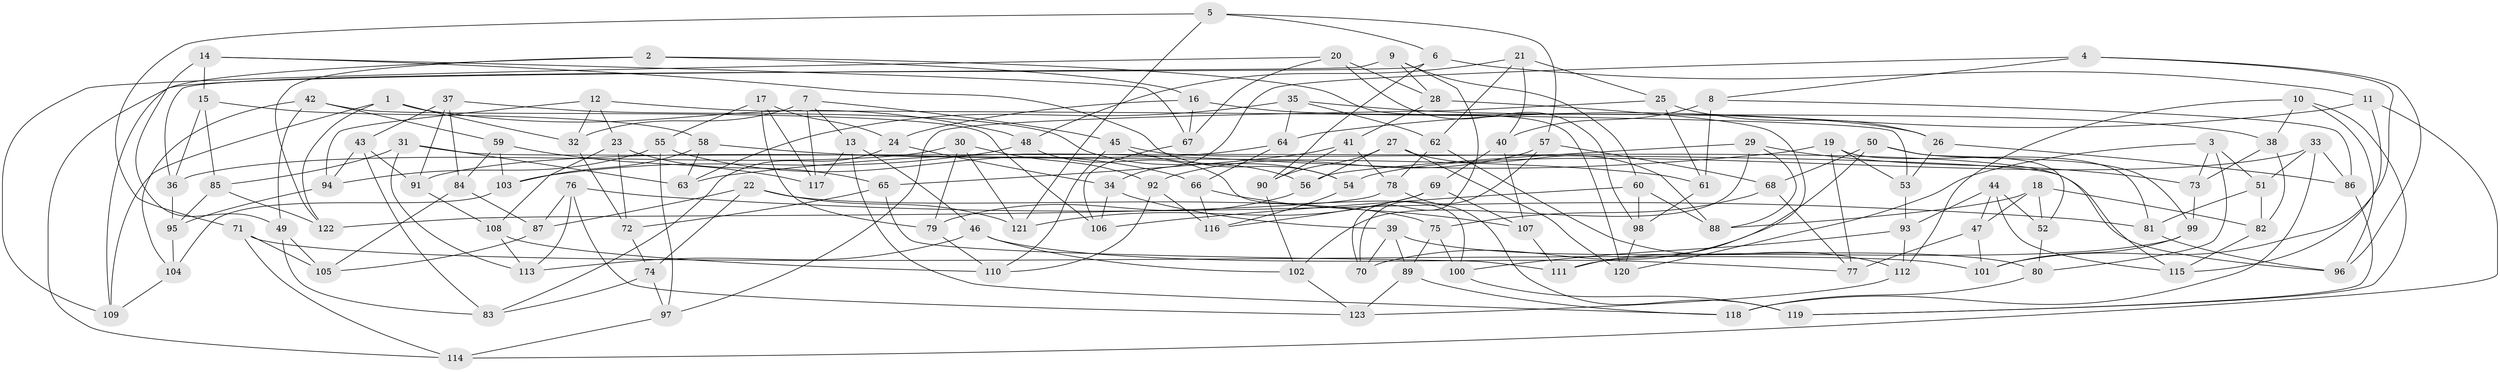 // Generated by graph-tools (version 1.1) at 2025/11/02/27/25 16:11:48]
// undirected, 123 vertices, 246 edges
graph export_dot {
graph [start="1"]
  node [color=gray90,style=filled];
  1;
  2;
  3;
  4;
  5;
  6;
  7;
  8;
  9;
  10;
  11;
  12;
  13;
  14;
  15;
  16;
  17;
  18;
  19;
  20;
  21;
  22;
  23;
  24;
  25;
  26;
  27;
  28;
  29;
  30;
  31;
  32;
  33;
  34;
  35;
  36;
  37;
  38;
  39;
  40;
  41;
  42;
  43;
  44;
  45;
  46;
  47;
  48;
  49;
  50;
  51;
  52;
  53;
  54;
  55;
  56;
  57;
  58;
  59;
  60;
  61;
  62;
  63;
  64;
  65;
  66;
  67;
  68;
  69;
  70;
  71;
  72;
  73;
  74;
  75;
  76;
  77;
  78;
  79;
  80;
  81;
  82;
  83;
  84;
  85;
  86;
  87;
  88;
  89;
  90;
  91;
  92;
  93;
  94;
  95;
  96;
  97;
  98;
  99;
  100;
  101;
  102;
  103;
  104;
  105;
  106;
  107;
  108;
  109;
  110;
  111;
  112;
  113;
  114;
  115;
  116;
  117;
  118;
  119;
  120;
  121;
  122;
  123;
  1 -- 32;
  1 -- 48;
  1 -- 109;
  1 -- 122;
  2 -- 16;
  2 -- 122;
  2 -- 120;
  2 -- 114;
  3 -- 80;
  3 -- 51;
  3 -- 73;
  3 -- 120;
  4 -- 8;
  4 -- 101;
  4 -- 96;
  4 -- 34;
  5 -- 121;
  5 -- 57;
  5 -- 6;
  5 -- 71;
  6 -- 11;
  6 -- 36;
  6 -- 90;
  7 -- 32;
  7 -- 117;
  7 -- 13;
  7 -- 45;
  8 -- 61;
  8 -- 86;
  8 -- 40;
  9 -- 28;
  9 -- 70;
  9 -- 109;
  9 -- 60;
  10 -- 96;
  10 -- 119;
  10 -- 112;
  10 -- 38;
  11 -- 115;
  11 -- 64;
  11 -- 114;
  12 -- 94;
  12 -- 23;
  12 -- 53;
  12 -- 32;
  13 -- 46;
  13 -- 117;
  13 -- 118;
  14 -- 15;
  14 -- 49;
  14 -- 67;
  14 -- 54;
  15 -- 58;
  15 -- 85;
  15 -- 36;
  16 -- 26;
  16 -- 67;
  16 -- 24;
  17 -- 55;
  17 -- 79;
  17 -- 117;
  17 -- 24;
  18 -- 52;
  18 -- 82;
  18 -- 47;
  18 -- 88;
  19 -- 81;
  19 -- 53;
  19 -- 77;
  19 -- 63;
  20 -- 109;
  20 -- 98;
  20 -- 67;
  20 -- 28;
  21 -- 40;
  21 -- 25;
  21 -- 62;
  21 -- 48;
  22 -- 121;
  22 -- 74;
  22 -- 87;
  22 -- 75;
  23 -- 72;
  23 -- 108;
  23 -- 65;
  24 -- 83;
  24 -- 34;
  25 -- 97;
  25 -- 61;
  25 -- 26;
  26 -- 53;
  26 -- 86;
  27 -- 90;
  27 -- 56;
  27 -- 120;
  27 -- 88;
  28 -- 41;
  28 -- 111;
  29 -- 102;
  29 -- 56;
  29 -- 88;
  29 -- 73;
  30 -- 121;
  30 -- 79;
  30 -- 36;
  30 -- 92;
  31 -- 96;
  31 -- 113;
  31 -- 85;
  31 -- 63;
  32 -- 72;
  33 -- 86;
  33 -- 118;
  33 -- 54;
  33 -- 51;
  34 -- 106;
  34 -- 39;
  35 -- 63;
  35 -- 62;
  35 -- 38;
  35 -- 64;
  36 -- 95;
  37 -- 56;
  37 -- 91;
  37 -- 43;
  37 -- 84;
  38 -- 82;
  38 -- 73;
  39 -- 80;
  39 -- 70;
  39 -- 89;
  40 -- 69;
  40 -- 107;
  41 -- 65;
  41 -- 78;
  41 -- 90;
  42 -- 104;
  42 -- 59;
  42 -- 106;
  42 -- 49;
  43 -- 91;
  43 -- 94;
  43 -- 83;
  44 -- 47;
  44 -- 52;
  44 -- 115;
  44 -- 93;
  45 -- 110;
  45 -- 115;
  45 -- 54;
  46 -- 113;
  46 -- 77;
  46 -- 102;
  47 -- 101;
  47 -- 77;
  48 -- 103;
  48 -- 100;
  49 -- 83;
  49 -- 105;
  50 -- 99;
  50 -- 70;
  50 -- 68;
  50 -- 52;
  51 -- 82;
  51 -- 81;
  52 -- 80;
  53 -- 93;
  54 -- 116;
  55 -- 94;
  55 -- 97;
  55 -- 66;
  56 -- 79;
  57 -- 92;
  57 -- 70;
  57 -- 68;
  58 -- 103;
  58 -- 63;
  58 -- 61;
  59 -- 84;
  59 -- 103;
  59 -- 117;
  60 -- 88;
  60 -- 98;
  60 -- 106;
  61 -- 98;
  62 -- 112;
  62 -- 78;
  64 -- 91;
  64 -- 66;
  65 -- 111;
  65 -- 72;
  66 -- 107;
  66 -- 116;
  67 -- 106;
  68 -- 77;
  68 -- 75;
  69 -- 116;
  69 -- 107;
  69 -- 121;
  71 -- 101;
  71 -- 114;
  71 -- 105;
  72 -- 74;
  73 -- 99;
  74 -- 97;
  74 -- 83;
  75 -- 89;
  75 -- 100;
  76 -- 87;
  76 -- 81;
  76 -- 123;
  76 -- 113;
  78 -- 119;
  78 -- 122;
  79 -- 110;
  80 -- 118;
  81 -- 96;
  82 -- 115;
  84 -- 87;
  84 -- 105;
  85 -- 95;
  85 -- 122;
  86 -- 119;
  87 -- 105;
  89 -- 118;
  89 -- 123;
  90 -- 102;
  91 -- 108;
  92 -- 110;
  92 -- 116;
  93 -- 112;
  93 -- 100;
  94 -- 95;
  95 -- 104;
  97 -- 114;
  98 -- 120;
  99 -- 111;
  99 -- 101;
  100 -- 119;
  102 -- 123;
  103 -- 104;
  104 -- 109;
  107 -- 111;
  108 -- 110;
  108 -- 113;
  112 -- 123;
}
